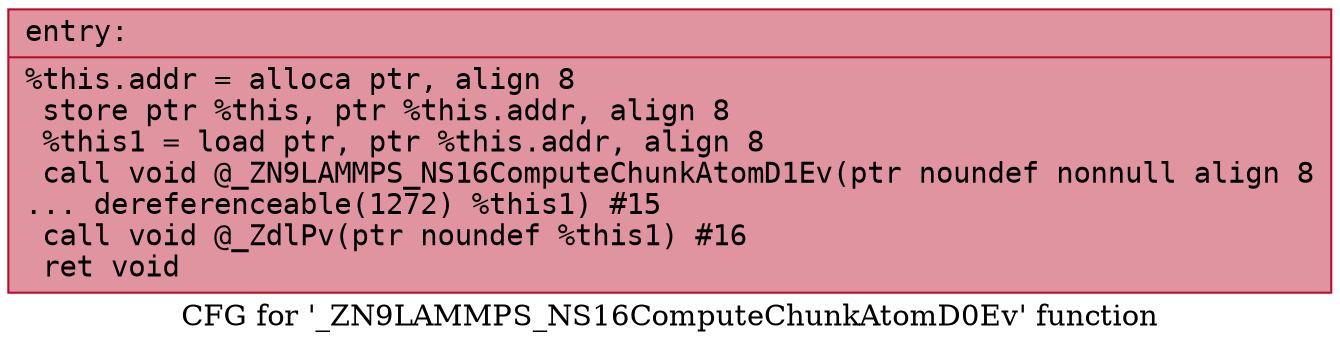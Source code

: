 digraph "CFG for '_ZN9LAMMPS_NS16ComputeChunkAtomD0Ev' function" {
	label="CFG for '_ZN9LAMMPS_NS16ComputeChunkAtomD0Ev' function";

	Node0x56369a79ea70 [shape=record,color="#b70d28ff", style=filled, fillcolor="#b70d2870" fontname="Courier",label="{entry:\l|  %this.addr = alloca ptr, align 8\l  store ptr %this, ptr %this.addr, align 8\l  %this1 = load ptr, ptr %this.addr, align 8\l  call void @_ZN9LAMMPS_NS16ComputeChunkAtomD1Ev(ptr noundef nonnull align 8\l... dereferenceable(1272) %this1) #15\l  call void @_ZdlPv(ptr noundef %this1) #16\l  ret void\l}"];
}
